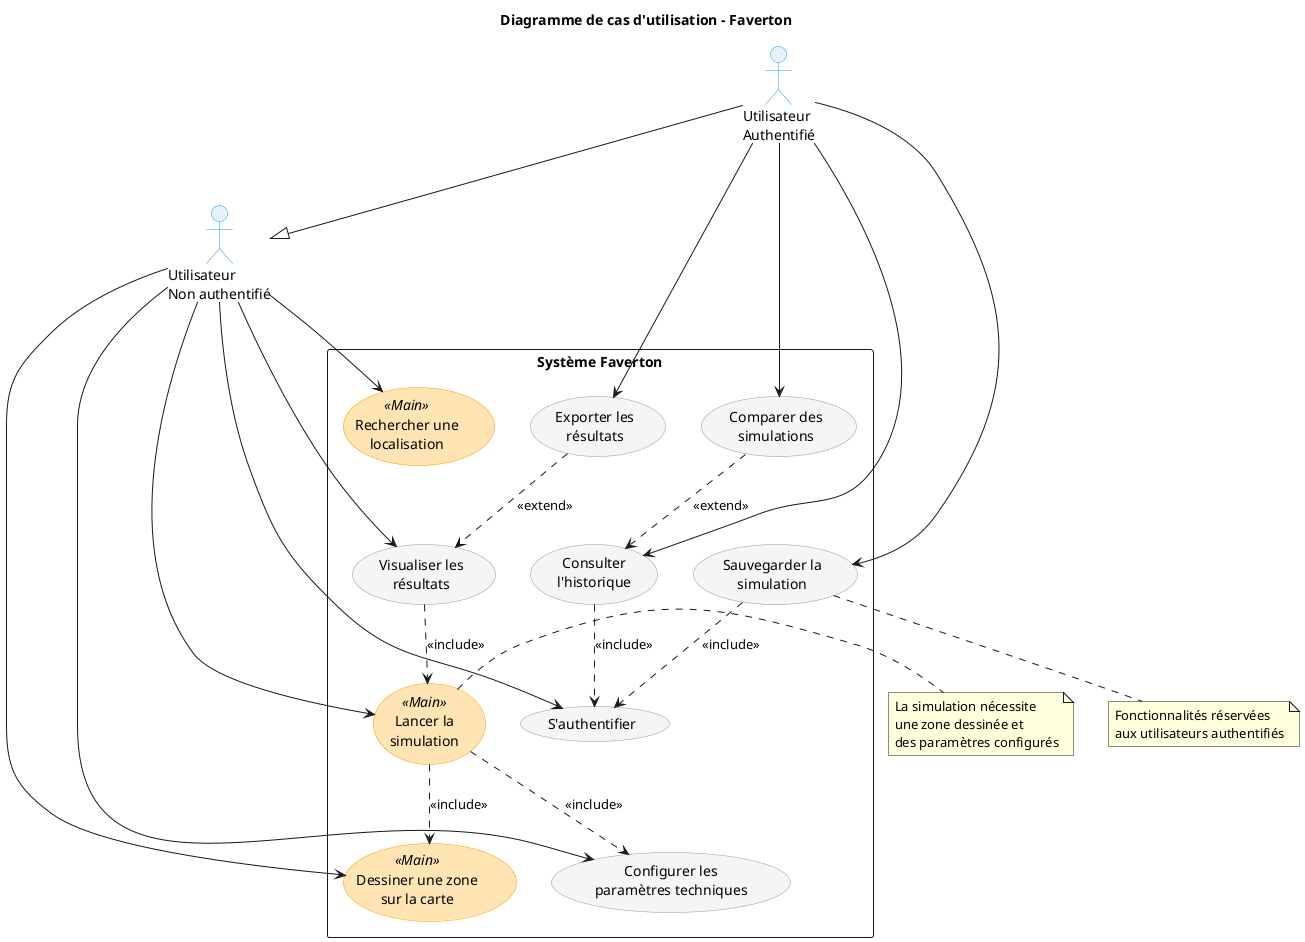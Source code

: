 @startuml Faverton_Use_Cases
' Configuration pour une meilleure lisibilité
skinparam packageStyle rectangle
skinparam usecase {
    BackgroundColor<< Main >> #FFE5B4
    BorderColor<< Main >> #FF9800
    BackgroundColor #F5F5F5
    BorderColor #999999
}
skinparam actor {
    BackgroundColor #E6F3FF
    BorderColor #2196F3
}

title Diagramme de cas d'utilisation - Faverton

' Acteurs
actor "Utilisateur\nNon authentifié" as Guest
actor "Utilisateur\nAuthentifié" as User

' Cas d'utilisation principaux
package "Système Faverton" {
    usecase "Rechercher une\nlocalisation" as UC1 << Main >>
    usecase "Dessiner une zone\nsur la carte" as UC2 << Main >>
    usecase "Configurer les\nparamètres techniques" as UC3
    usecase "Lancer la\nsimulation" as UC4 << Main >>
    usecase "Visualiser les\nrésultats" as UC5
    usecase "S'authentifier" as UC6
    usecase "Sauvegarder la\nsimulation" as UC7
    usecase "Consulter\nl'historique" as UC8
    usecase "Comparer des\nsimulations" as UC9
    usecase "Exporter les\nrésultats" as UC10
}

' Relations Guest
Guest --> UC1
Guest --> UC2
Guest --> UC3
Guest --> UC4
Guest --> UC5
Guest --> UC6

' Relations User (hérite de Guest)
User --> UC7
User --> UC8
User --> UC9
User --> UC10

' Héritage
User --|> Guest

' Relations include/extend
UC4 ..> UC2 : <<include>>
UC4 ..> UC3 : <<include>>
UC5 ..> UC4 : <<include>>
UC7 ..> UC6 : <<include>>
UC8 ..> UC6 : <<include>>
UC9 ..> UC8 : <<extend>>
UC10 ..> UC5 : <<extend>>

note right of UC4
  La simulation nécessite
  une zone dessinée et
  des paramètres configurés
end note

note bottom of UC7
  Fonctionnalités réservées
  aux utilisateurs authentifiés
end note

@enduml
